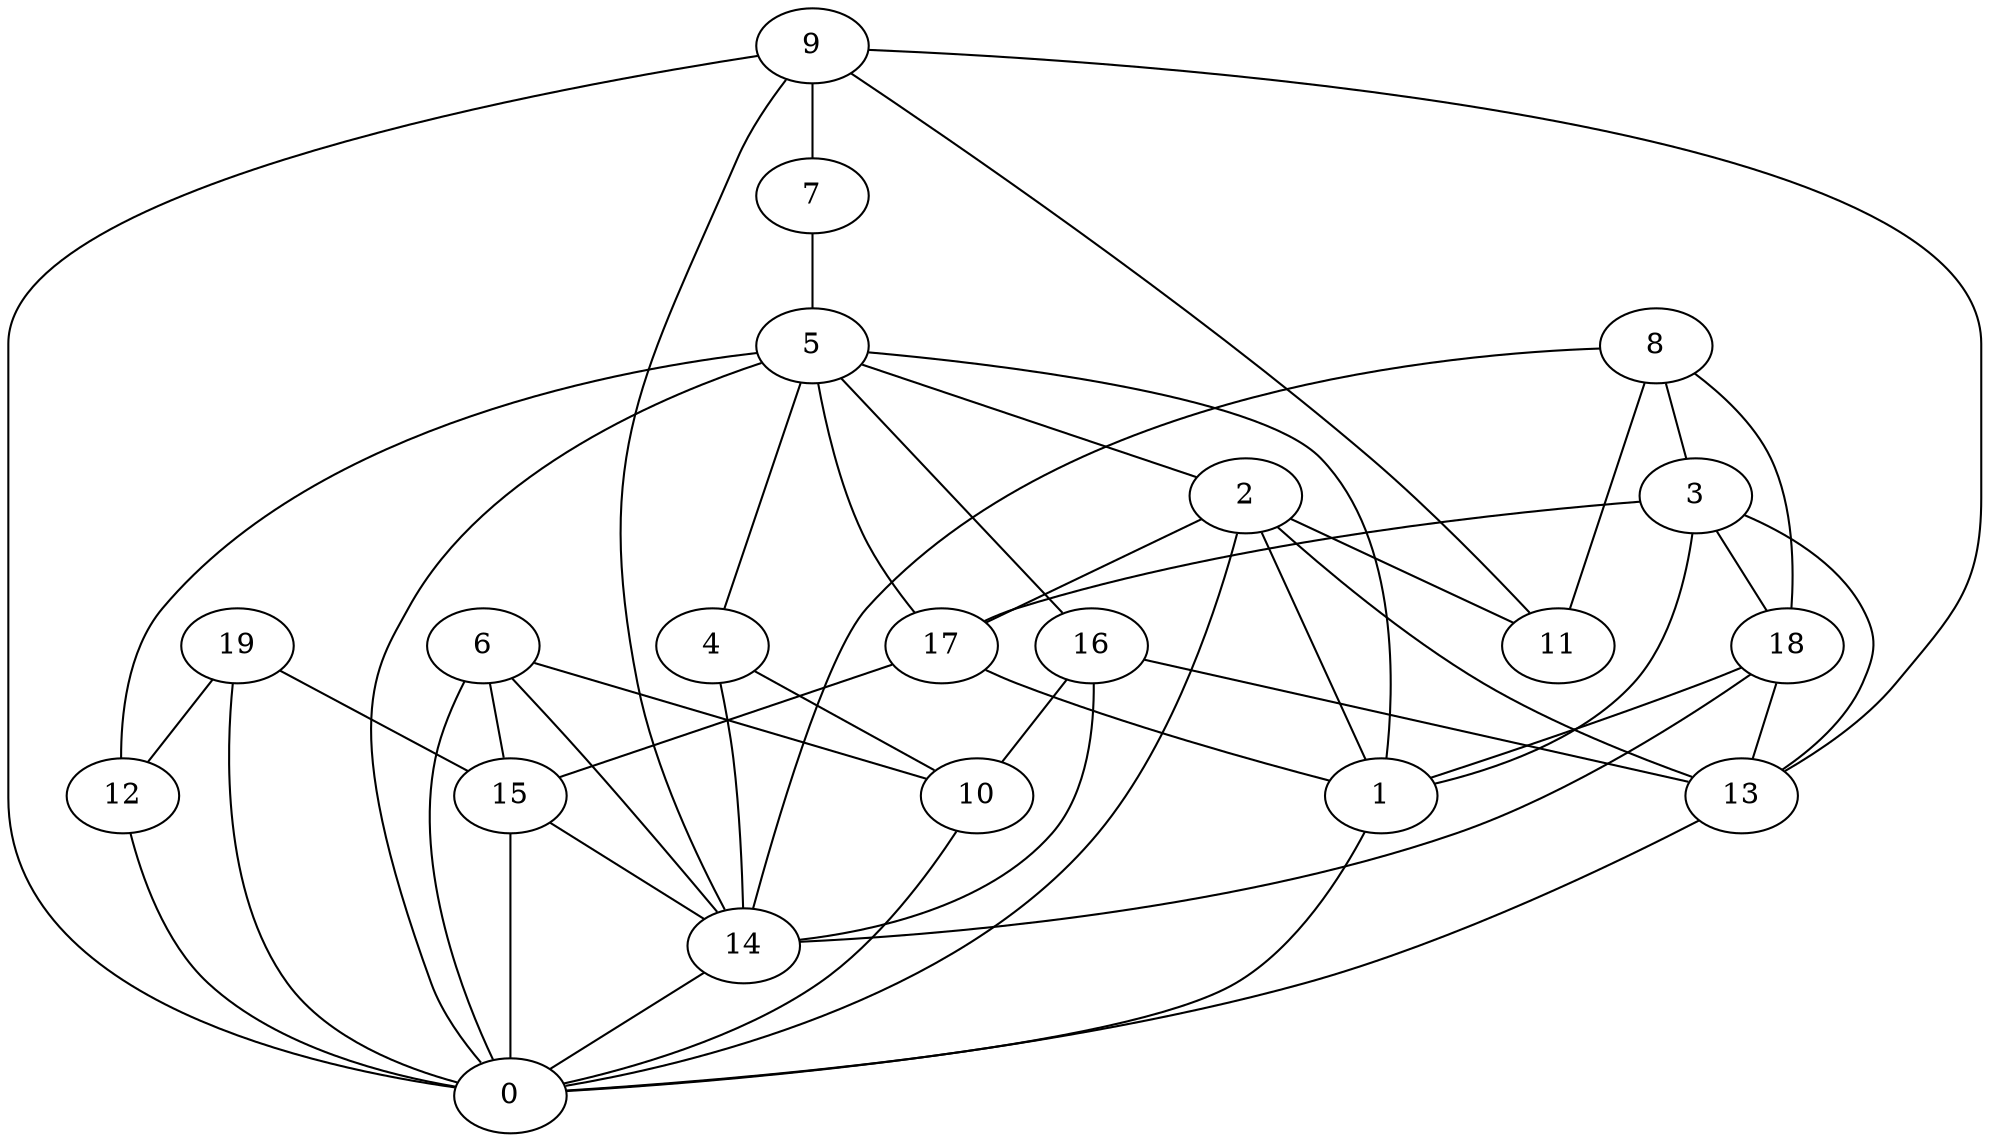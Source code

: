 digraph GG_graph {

subgraph G_graph {
edge [color = black]
"2" -> "13" [dir = none]
"2" -> "0" [dir = none]
"3" -> "13" [dir = none]
"3" -> "18" [dir = none]
"3" -> "1" [dir = none]
"16" -> "10" [dir = none]
"16" -> "14" [dir = none]
"16" -> "13" [dir = none]
"13" -> "0" [dir = none]
"15" -> "14" [dir = none]
"15" -> "0" [dir = none]
"14" -> "0" [dir = none]
"10" -> "0" [dir = none]
"12" -> "0" [dir = none]
"8" -> "18" [dir = none]
"8" -> "3" [dir = none]
"8" -> "11" [dir = none]
"18" -> "14" [dir = none]
"18" -> "1" [dir = none]
"9" -> "11" [dir = none]
"9" -> "14" [dir = none]
"9" -> "7" [dir = none]
"9" -> "13" [dir = none]
"5" -> "17" [dir = none]
"5" -> "2" [dir = none]
"5" -> "12" [dir = none]
"5" -> "16" [dir = none]
"5" -> "0" [dir = none]
"17" -> "1" [dir = none]
"17" -> "15" [dir = none]
"7" -> "5" [dir = none]
"4" -> "14" [dir = none]
"4" -> "10" [dir = none]
"19" -> "15" [dir = none]
"19" -> "0" [dir = none]
"19" -> "12" [dir = none]
"6" -> "0" [dir = none]
"6" -> "10" [dir = none]
"6" -> "14" [dir = none]
"18" -> "13" [dir = none]
"1" -> "0" [dir = none]
"2" -> "1" [dir = none]
"2" -> "17" [dir = none]
"6" -> "15" [dir = none]
"8" -> "14" [dir = none]
"5" -> "1" [dir = none]
"9" -> "0" [dir = none]
"3" -> "17" [dir = none]
"2" -> "11" [dir = none]
"5" -> "4" [dir = none]
}

}
